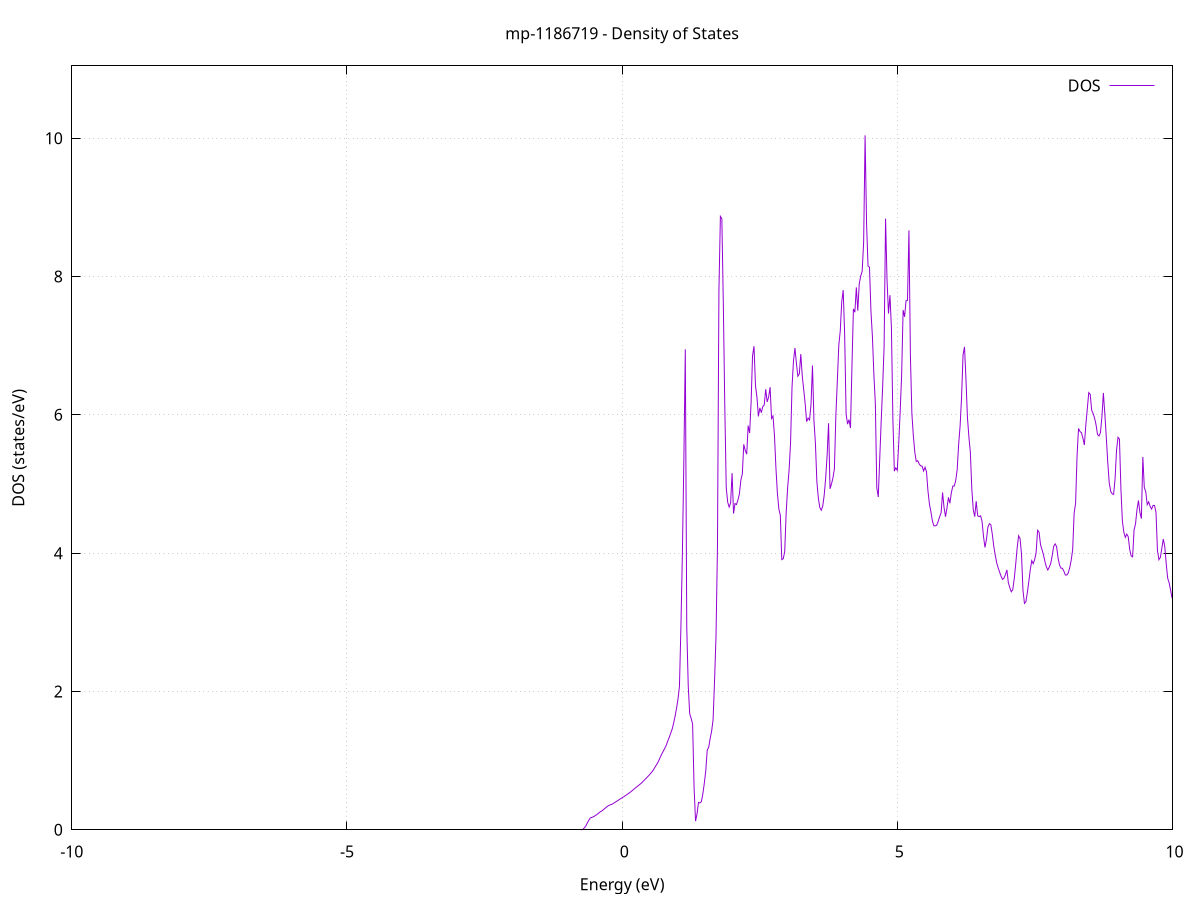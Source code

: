 set title 'mp-1186719 - Density of States'
set xlabel 'Energy (eV)'
set ylabel 'DOS (states/eV)'
set grid
set xrange [-10:10]
set yrange [0:11.045]
set xzeroaxis lt -1
set terminal png size 800,600
set output 'mp-1186719_dos_gnuplot.png'
plot '-' using 1:2 with lines title 'DOS'
-35.160100 0.000000
-35.133500 0.000000
-35.106900 0.000000
-35.080400 0.000000
-35.053800 0.000000
-35.027300 0.000000
-35.000700 0.000000
-34.974100 0.000000
-34.947600 0.000000
-34.921000 0.000000
-34.894500 0.000000
-34.867900 0.000000
-34.841300 0.000000
-34.814800 0.000000
-34.788200 0.000000
-34.761700 0.000000
-34.735100 0.000000
-34.708500 0.000000
-34.682000 0.000000
-34.655400 0.000000
-34.628900 0.000000
-34.602300 0.000000
-34.575700 0.000000
-34.549200 0.000000
-34.522600 0.000000
-34.496100 0.000000
-34.469500 0.000000
-34.442900 0.000000
-34.416400 0.000000
-34.389800 0.000000
-34.363300 0.000000
-34.336700 0.000000
-34.310100 0.000000
-34.283600 0.000000
-34.257000 0.000000
-34.230500 0.000000
-34.203900 0.000000
-34.177300 0.000000
-34.150800 0.000000
-34.124200 0.000000
-34.097600 0.000000
-34.071100 0.000000
-34.044500 0.000000
-34.018000 0.000000
-33.991400 0.000000
-33.964800 0.000000
-33.938300 0.000000
-33.911700 0.000000
-33.885200 0.000000
-33.858600 0.000000
-33.832000 0.000000
-33.805500 0.000000
-33.778900 0.000000
-33.752400 0.000000
-33.725800 0.000000
-33.699200 0.000000
-33.672700 0.000000
-33.646100 0.000000
-33.619600 0.000000
-33.593000 0.000000
-33.566400 0.000000
-33.539900 0.000000
-33.513300 0.000000
-33.486800 0.000000
-33.460200 0.000000
-33.433600 0.000000
-33.407100 0.000000
-33.380500 0.000000
-33.354000 0.000000
-33.327400 0.000000
-33.300800 0.000000
-33.274300 0.000000
-33.247700 0.000000
-33.221200 0.000000
-33.194600 0.000000
-33.168000 0.000000
-33.141500 0.000000
-33.114900 0.000000
-33.088400 0.000000
-33.061800 0.000000
-33.035200 0.000000
-33.008700 0.000000
-32.982100 0.000000
-32.955600 0.000000
-32.929000 0.000000
-32.902400 0.000000
-32.875900 0.000000
-32.849300 0.000000
-32.822800 0.000000
-32.796200 0.000000
-32.769600 0.000000
-32.743100 1.216100
-32.716500 15.025200
-32.690000 36.351700
-32.663400 26.890400
-32.636800 135.281400
-32.610300 103.864900
-32.583700 0.000000
-32.557200 0.000000
-32.530600 0.000000
-32.504000 0.000000
-32.477500 0.000000
-32.450900 0.000000
-32.424400 0.000000
-32.397800 0.000000
-32.371200 0.000000
-32.344700 0.000000
-32.318100 0.000000
-32.291600 0.000000
-32.265000 0.000000
-32.238400 0.000000
-32.211900 0.000000
-32.185300 0.000000
-32.158800 0.000000
-32.132200 0.000000
-32.105600 0.000000
-32.079100 0.000000
-32.052500 0.000000
-32.026000 0.000000
-31.999400 0.000000
-31.972800 0.000000
-31.946300 0.000000
-31.919700 0.000000
-31.893200 0.000000
-31.866600 0.000000
-31.840000 0.000000
-31.813500 0.000000
-31.786900 0.000000
-31.760400 0.000000
-31.733800 0.000000
-31.707200 0.000000
-31.680700 0.000000
-31.654100 0.000000
-31.627600 0.000000
-31.601000 0.000000
-31.574400 0.000000
-31.547900 0.000000
-31.521300 0.000000
-31.494800 0.000000
-31.468200 0.000000
-31.441600 0.000000
-31.415100 0.000000
-31.388500 0.000000
-31.361900 0.000000
-31.335400 0.000000
-31.308800 0.000000
-31.282300 0.000000
-31.255700 0.000000
-31.229100 0.000000
-31.202600 0.000000
-31.176000 0.000000
-31.149500 0.000000
-31.122900 0.000000
-31.096300 0.000000
-31.069800 0.000000
-31.043200 0.000000
-31.016700 0.000000
-30.990100 0.000000
-30.963500 0.000000
-30.937000 0.000000
-30.910400 0.000000
-30.883900 0.000000
-30.857300 0.000000
-30.830700 0.000000
-30.804200 0.000000
-30.777600 0.000000
-30.751100 0.000000
-30.724500 0.000000
-30.697900 0.000000
-30.671400 0.000000
-30.644800 0.000000
-30.618300 0.000000
-30.591700 0.000000
-30.565100 0.000000
-30.538600 0.000000
-30.512000 0.000000
-30.485500 0.000000
-30.458900 0.000000
-30.432300 0.000000
-30.405800 0.000000
-30.379200 0.000000
-30.352700 0.000000
-30.326100 0.000000
-30.299500 0.000000
-30.273000 0.000000
-30.246400 0.000000
-30.219900 0.000000
-30.193300 0.000000
-30.166700 0.000000
-30.140200 0.000000
-30.113600 0.000000
-30.087100 0.000000
-30.060500 0.000000
-30.033900 0.000000
-30.007400 0.000000
-29.980800 0.000000
-29.954300 0.000000
-29.927700 0.000000
-29.901100 0.000000
-29.874600 0.000000
-29.848000 0.000000
-29.821500 0.000000
-29.794900 0.000000
-29.768300 0.000000
-29.741800 0.000000
-29.715200 0.000000
-29.688700 0.000000
-29.662100 0.000000
-29.635500 0.000000
-29.609000 0.000000
-29.582400 0.000000
-29.555900 0.000000
-29.529300 0.000000
-29.502700 0.000000
-29.476200 0.000000
-29.449600 0.000000
-29.423100 0.000000
-29.396500 0.000000
-29.369900 0.000000
-29.343400 0.000000
-29.316800 0.000000
-29.290300 0.000000
-29.263700 0.000000
-29.237100 0.000000
-29.210600 0.000000
-29.184000 0.000000
-29.157500 0.000000
-29.130900 0.000000
-29.104300 0.000000
-29.077800 0.000000
-29.051200 0.000000
-29.024700 0.000000
-28.998100 0.000000
-28.971500 0.000000
-28.945000 0.000000
-28.918400 0.000000
-28.891900 0.000000
-28.865300 0.000000
-28.838700 0.000000
-28.812200 0.000000
-28.785600 0.000000
-28.759000 0.000000
-28.732500 0.000000
-28.705900 0.000000
-28.679400 0.000000
-28.652800 0.000000
-28.626200 0.000000
-28.599700 0.000000
-28.573100 0.000000
-28.546600 0.000000
-28.520000 0.000000
-28.493400 0.000000
-28.466900 0.000000
-28.440300 0.000000
-28.413800 0.000000
-28.387200 0.000000
-28.360600 0.000000
-28.334100 0.000000
-28.307500 0.000000
-28.281000 0.000000
-28.254400 0.000000
-28.227800 0.000000
-28.201300 0.000000
-28.174700 0.000000
-28.148200 0.000000
-28.121600 0.000000
-28.095000 0.000000
-28.068500 0.000000
-28.041900 0.000000
-28.015400 0.000000
-27.988800 0.000000
-27.962200 0.000000
-27.935700 0.000000
-27.909100 0.000000
-27.882600 0.000000
-27.856000 0.000000
-27.829400 0.000000
-27.802900 0.000000
-27.776300 0.000000
-27.749800 0.000000
-27.723200 0.000000
-27.696600 0.000000
-27.670100 0.000000
-27.643500 0.000000
-27.617000 0.000000
-27.590400 0.000000
-27.563800 0.000000
-27.537300 0.000000
-27.510700 0.000000
-27.484200 0.000000
-27.457600 0.000000
-27.431000 0.000000
-27.404500 0.000000
-27.377900 0.000000
-27.351400 0.000000
-27.324800 0.000000
-27.298200 0.000000
-27.271700 0.000000
-27.245100 0.000000
-27.218600 0.000000
-27.192000 0.000000
-27.165400 0.000000
-27.138900 0.000000
-27.112300 0.000000
-27.085800 0.000000
-27.059200 0.000000
-27.032600 0.000000
-27.006100 0.000000
-26.979500 0.000000
-26.953000 0.000000
-26.926400 0.000000
-26.899800 0.000000
-26.873300 0.000000
-26.846700 0.000000
-26.820200 0.000000
-26.793600 0.000000
-26.767000 0.000000
-26.740500 0.000000
-26.713900 0.000000
-26.687400 0.000000
-26.660800 0.000000
-26.634200 0.000000
-26.607700 0.000000
-26.581100 0.000000
-26.554600 0.000000
-26.528000 0.000000
-26.501400 0.000000
-26.474900 0.000000
-26.448300 0.000000
-26.421800 0.000000
-26.395200 0.000000
-26.368600 0.000000
-26.342100 0.000000
-26.315500 0.000000
-26.289000 0.000000
-26.262400 0.000000
-26.235800 0.000000
-26.209300 0.000000
-26.182700 0.000000
-26.156100 0.000000
-26.129600 0.000000
-26.103000 0.000000
-26.076500 0.000000
-26.049900 0.000000
-26.023300 0.000000
-25.996800 0.000000
-25.970200 0.000000
-25.943700 0.000000
-25.917100 0.000000
-25.890500 0.000000
-25.864000 0.000000
-25.837400 0.000000
-25.810900 0.000000
-25.784300 0.000000
-25.757700 0.000000
-25.731200 0.000000
-25.704600 0.000000
-25.678100 0.000000
-25.651500 0.000000
-25.624900 0.000000
-25.598400 0.000000
-25.571800 0.000000
-25.545300 0.000000
-25.518700 0.000000
-25.492100 0.000000
-25.465600 0.000000
-25.439000 0.000000
-25.412500 0.000000
-25.385900 0.000000
-25.359300 0.000000
-25.332800 0.000000
-25.306200 0.000000
-25.279700 0.000000
-25.253100 0.000000
-25.226500 0.000000
-25.200000 0.000000
-25.173400 0.000000
-25.146900 0.000000
-25.120300 0.000000
-25.093700 0.000000
-25.067200 0.000000
-25.040600 0.000000
-25.014100 0.000000
-24.987500 0.000000
-24.960900 0.000000
-24.934400 0.000000
-24.907800 0.000000
-24.881300 0.000000
-24.854700 0.000000
-24.828100 0.000000
-24.801600 0.000000
-24.775000 0.000000
-24.748500 0.000000
-24.721900 0.000000
-24.695300 0.000000
-24.668800 0.000000
-24.642200 0.000000
-24.615700 0.000000
-24.589100 0.000000
-24.562500 0.000000
-24.536000 0.000000
-24.509400 0.000000
-24.482900 0.000000
-24.456300 0.000000
-24.429700 0.000000
-24.403200 0.000000
-24.376600 0.000000
-24.350100 0.000000
-24.323500 0.000000
-24.296900 0.000000
-24.270400 0.000000
-24.243800 0.000000
-24.217300 0.000000
-24.190700 0.000000
-24.164100 0.000000
-24.137600 0.000000
-24.111000 0.000000
-24.084500 0.000000
-24.057900 0.000000
-24.031300 0.000000
-24.004800 0.000000
-23.978200 0.000000
-23.951700 0.000000
-23.925100 0.000000
-23.898500 0.000000
-23.872000 0.000000
-23.845400 0.000000
-23.818900 0.000000
-23.792300 0.000000
-23.765700 0.000000
-23.739200 0.000000
-23.712600 0.000000
-23.686100 0.000000
-23.659500 0.000000
-23.632900 0.000000
-23.606400 0.000000
-23.579800 0.000000
-23.553300 0.000000
-23.526700 0.000000
-23.500100 0.000000
-23.473600 0.000000
-23.447000 0.000000
-23.420400 0.000000
-23.393900 0.000000
-23.367300 0.000000
-23.340800 0.000000
-23.314200 0.000000
-23.287600 0.000000
-23.261100 0.000000
-23.234500 0.000000
-23.208000 0.000000
-23.181400 0.000000
-23.154800 0.000000
-23.128300 0.000000
-23.101700 0.000000
-23.075200 0.000000
-23.048600 0.000000
-23.022000 0.000000
-22.995500 0.000000
-22.968900 0.000000
-22.942400 0.000000
-22.915800 0.000000
-22.889200 0.000000
-22.862700 0.000000
-22.836100 0.000000
-22.809600 0.000000
-22.783000 0.000000
-22.756400 0.000000
-22.729900 0.000000
-22.703300 0.000000
-22.676800 0.000000
-22.650200 0.000000
-22.623600 0.000000
-22.597100 0.000000
-22.570500 0.000000
-22.544000 0.000000
-22.517400 0.000000
-22.490800 0.000000
-22.464300 0.000000
-22.437700 0.000000
-22.411200 0.000000
-22.384600 0.000000
-22.358000 0.000000
-22.331500 0.000000
-22.304900 0.000000
-22.278400 0.000000
-22.251800 0.000000
-22.225200 0.000000
-22.198700 0.000000
-22.172100 0.000000
-22.145600 0.000000
-22.119000 0.000000
-22.092400 0.000000
-22.065900 0.000000
-22.039300 0.000000
-22.012800 0.000000
-21.986200 0.000000
-21.959600 0.000000
-21.933100 0.000000
-21.906500 0.000000
-21.880000 0.000000
-21.853400 0.000000
-21.826800 0.000000
-21.800300 0.000000
-21.773700 0.000000
-21.747200 0.000000
-21.720600 0.000000
-21.694000 0.000000
-21.667500 0.000000
-21.640900 0.000000
-21.614400 0.000000
-21.587800 0.000000
-21.561200 0.000000
-21.534700 0.000000
-21.508100 0.000000
-21.481600 0.000000
-21.455000 0.000000
-21.428400 0.000000
-21.401900 0.000000
-21.375300 0.000000
-21.348800 0.000000
-21.322200 0.000000
-21.295600 0.000000
-21.269100 0.000000
-21.242500 0.000000
-21.216000 0.000000
-21.189400 0.000000
-21.162800 0.000000
-21.136300 0.000000
-21.109700 0.000000
-21.083200 0.000000
-21.056600 0.000000
-21.030000 0.000000
-21.003500 0.000000
-20.976900 0.000000
-20.950400 0.000000
-20.923800 0.000000
-20.897200 0.000000
-20.870700 0.000000
-20.844100 0.000000
-20.817500 0.000000
-20.791000 0.000000
-20.764400 0.000000
-20.737900 0.000000
-20.711300 0.000000
-20.684700 0.000000
-20.658200 0.000000
-20.631600 0.000000
-20.605100 0.000000
-20.578500 0.000000
-20.551900 0.000000
-20.525400 0.000000
-20.498800 0.000000
-20.472300 0.000000
-20.445700 0.000000
-20.419100 0.000000
-20.392600 0.000000
-20.366000 0.000000
-20.339500 0.000000
-20.312900 0.000000
-20.286300 0.000000
-20.259800 0.000000
-20.233200 0.000000
-20.206700 0.000000
-20.180100 0.000000
-20.153500 0.000000
-20.127000 0.000000
-20.100400 0.000000
-20.073900 0.000000
-20.047300 0.000000
-20.020700 0.000000
-19.994200 0.000000
-19.967600 0.000000
-19.941100 0.000000
-19.914500 0.000000
-19.887900 0.000000
-19.861400 0.000000
-19.834800 0.000000
-19.808300 0.000000
-19.781700 0.000000
-19.755100 0.000000
-19.728600 0.000000
-19.702000 0.000000
-19.675500 0.000000
-19.648900 0.000000
-19.622300 0.000000
-19.595800 0.000000
-19.569200 0.000000
-19.542700 0.000000
-19.516100 0.000000
-19.489500 0.000000
-19.463000 0.000000
-19.436400 0.000000
-19.409900 0.000000
-19.383300 0.000000
-19.356700 0.000000
-19.330200 0.000000
-19.303600 0.000000
-19.277100 0.000000
-19.250500 0.000000
-19.223900 0.000000
-19.197400 0.000000
-19.170800 0.000000
-19.144300 0.000000
-19.117700 0.000000
-19.091100 0.000000
-19.064600 0.000000
-19.038000 0.000000
-19.011500 0.000000
-18.984900 0.000000
-18.958300 0.000000
-18.931800 0.000000
-18.905200 0.000000
-18.878700 0.000000
-18.852100 0.000000
-18.825500 0.000000
-18.799000 0.000000
-18.772400 0.000000
-18.745900 0.000000
-18.719300 0.000000
-18.692700 0.000000
-18.666200 0.000000
-18.639600 0.000000
-18.613100 0.000000
-18.586500 0.000000
-18.559900 0.000000
-18.533400 0.000000
-18.506800 0.000000
-18.480300 0.000000
-18.453700 0.000000
-18.427100 0.000000
-18.400600 0.000000
-18.374000 0.000000
-18.347500 0.000000
-18.320900 0.000000
-18.294300 0.000000
-18.267800 0.000000
-18.241200 0.000000
-18.214600 0.000000
-18.188100 0.000000
-18.161500 0.000000
-18.135000 0.000000
-18.108400 0.000000
-18.081800 0.000000
-18.055300 0.000000
-18.028700 0.000000
-18.002200 0.000000
-17.975600 0.000000
-17.949000 0.000000
-17.922500 0.000000
-17.895900 0.000000
-17.869400 0.000000
-17.842800 0.000000
-17.816200 0.000000
-17.789700 0.000000
-17.763100 0.000000
-17.736600 0.000000
-17.710000 0.000000
-17.683400 0.000000
-17.656900 0.000000
-17.630300 0.000000
-17.603800 0.000000
-17.577200 0.000000
-17.550600 0.000000
-17.524100 0.000000
-17.497500 0.000000
-17.471000 0.000000
-17.444400 0.000000
-17.417800 0.000000
-17.391300 0.000000
-17.364700 0.000000
-17.338200 0.000000
-17.311600 0.000000
-17.285000 0.000000
-17.258500 0.000000
-17.231900 0.000000
-17.205400 0.000000
-17.178800 0.000000
-17.152200 0.000000
-17.125700 0.000000
-17.099100 0.000000
-17.072600 0.000000
-17.046000 0.000000
-17.019400 0.000000
-16.992900 0.000000
-16.966300 0.000000
-16.939800 0.000000
-16.913200 0.000000
-16.886600 0.000000
-16.860100 0.000000
-16.833500 0.000000
-16.807000 0.000000
-16.780400 0.000000
-16.753800 0.000000
-16.727300 0.000000
-16.700700 0.000000
-16.674200 0.000000
-16.647600 0.000000
-16.621000 0.000000
-16.594500 0.000000
-16.567900 0.000000
-16.541400 0.000000
-16.514800 0.000000
-16.488200 0.000000
-16.461700 0.000000
-16.435100 0.000000
-16.408600 0.000000
-16.382000 0.000000
-16.355400 0.000000
-16.328900 0.000000
-16.302300 0.000000
-16.275800 0.000000
-16.249200 0.000000
-16.222600 0.000000
-16.196100 0.000000
-16.169500 0.000000
-16.143000 0.000000
-16.116400 0.000000
-16.089800 0.000000
-16.063300 0.000000
-16.036700 0.000000
-16.010200 0.000000
-15.983600 0.000000
-15.957000 0.000000
-15.930500 0.000000
-15.903900 0.000000
-15.877400 0.000000
-15.850800 0.000000
-15.824200 0.000000
-15.797700 0.000000
-15.771100 0.000000
-15.744600 0.000000
-15.718000 0.000000
-15.691400 0.000000
-15.664900 0.000000
-15.638300 0.000000
-15.611800 0.000000
-15.585200 0.000000
-15.558600 0.000000
-15.532100 0.000000
-15.505500 0.000000
-15.478900 0.000000
-15.452400 0.000000
-15.425800 0.000000
-15.399300 0.000000
-15.372700 0.000000
-15.346100 0.000000
-15.319600 0.000000
-15.293000 3.876600
-15.266500 5.067600
-15.239900 6.071500
-15.213300 7.143200
-15.186800 10.991500
-15.160200 14.388100
-15.133700 19.138900
-15.107100 19.344400
-15.080500 16.745800
-15.054000 20.960100
-15.027400 24.210500
-15.000900 24.396500
-14.974300 30.094100
-14.947700 15.542400
-14.921200 6.990700
-14.894600 6.147100
-14.868100 15.954500
-14.841500 18.070700
-14.814900 18.396100
-14.788400 14.199600
-14.761800 15.511000
-14.735300 23.762000
-14.708700 23.340700
-14.682100 22.168400
-14.655600 18.394900
-14.629000 18.354300
-14.602500 14.699300
-14.575900 25.172800
-14.549300 31.191500
-14.522800 22.415900
-14.496200 24.565000
-14.469700 38.951300
-14.443100 43.158500
-14.416500 45.804100
-14.390000 5.985200
-14.363400 0.000000
-14.336900 0.000000
-14.310300 0.000000
-14.283700 0.000000
-14.257200 0.000000
-14.230600 0.000000
-14.204100 0.000000
-14.177500 0.000000
-14.150900 0.000000
-14.124400 0.000000
-14.097800 0.000000
-14.071300 0.000000
-14.044700 0.000000
-14.018100 0.000000
-13.991600 0.000000
-13.965000 0.000000
-13.938500 0.000000
-13.911900 0.000000
-13.885300 0.000000
-13.858800 0.000000
-13.832200 0.000000
-13.805700 0.000000
-13.779100 0.000000
-13.752500 0.000000
-13.726000 0.000000
-13.699400 0.000000
-13.672900 0.000000
-13.646300 0.000000
-13.619700 0.000000
-13.593200 0.000000
-13.566600 0.000000
-13.540100 0.000000
-13.513500 0.000000
-13.486900 0.000000
-13.460400 0.000000
-13.433800 0.000000
-13.407300 0.000000
-13.380700 0.000000
-13.354100 0.000000
-13.327600 0.000000
-13.301000 0.000000
-13.274500 0.000000
-13.247900 0.000000
-13.221300 0.000000
-13.194800 0.000000
-13.168200 0.000000
-13.141700 0.000000
-13.115100 0.000000
-13.088500 0.000000
-13.062000 0.000000
-13.035400 0.000000
-13.008900 0.000000
-12.982300 0.000000
-12.955700 0.000000
-12.929200 0.000000
-12.902600 0.000000
-12.876000 0.000000
-12.849500 0.000000
-12.822900 0.000000
-12.796400 0.000000
-12.769800 0.000000
-12.743200 0.000000
-12.716700 0.000000
-12.690100 0.000000
-12.663600 0.000000
-12.637000 0.000000
-12.610400 0.000000
-12.583900 0.000000
-12.557300 0.000000
-12.530800 0.000000
-12.504200 0.000000
-12.477600 0.000000
-12.451100 0.000000
-12.424500 0.000000
-12.398000 0.000000
-12.371400 0.000000
-12.344800 0.000000
-12.318300 0.000000
-12.291700 0.000000
-12.265200 0.000000
-12.238600 0.000000
-12.212000 0.000000
-12.185500 0.000000
-12.158900 0.000000
-12.132400 0.000000
-12.105800 0.000000
-12.079200 0.000000
-12.052700 0.000000
-12.026100 0.000000
-11.999600 0.000000
-11.973000 0.000000
-11.946400 0.000000
-11.919900 0.000000
-11.893300 0.000000
-11.866800 0.000000
-11.840200 0.000000
-11.813600 0.000000
-11.787100 0.000000
-11.760500 0.000000
-11.734000 0.000000
-11.707400 0.000000
-11.680800 0.000000
-11.654300 0.000000
-11.627700 0.000000
-11.601200 0.000000
-11.574600 0.000000
-11.548000 0.000000
-11.521500 0.000000
-11.494900 0.000000
-11.468400 0.000000
-11.441800 0.000000
-11.415200 0.000000
-11.388700 0.000000
-11.362100 0.000000
-11.335600 0.000000
-11.309000 0.000000
-11.282400 0.000000
-11.255900 0.000000
-11.229300 0.000000
-11.202800 0.000000
-11.176200 0.000000
-11.149600 0.000000
-11.123100 0.000000
-11.096500 0.000000
-11.070000 0.000000
-11.043400 0.000000
-11.016800 0.000000
-10.990300 0.000000
-10.963700 0.000000
-10.937200 0.000000
-10.910600 0.000000
-10.884000 0.000000
-10.857500 0.000000
-10.830900 0.000000
-10.804400 0.000000
-10.777800 0.000000
-10.751200 0.000000
-10.724700 0.000000
-10.698100 0.000000
-10.671600 0.000000
-10.645000 0.000000
-10.618400 0.000000
-10.591900 0.000000
-10.565300 0.000000
-10.538800 0.000000
-10.512200 0.000000
-10.485600 0.000000
-10.459100 0.000000
-10.432500 0.000000
-10.406000 0.000000
-10.379400 0.000000
-10.352800 0.000000
-10.326300 0.000000
-10.299700 0.000000
-10.273100 0.000000
-10.246600 0.000000
-10.220000 0.000000
-10.193500 0.000000
-10.166900 0.000000
-10.140300 0.000000
-10.113800 0.000000
-10.087200 0.000000
-10.060700 0.000000
-10.034100 0.000000
-10.007500 0.000000
-9.981000 0.000000
-9.954400 0.000000
-9.927900 0.000000
-9.901300 0.000000
-9.874700 0.000000
-9.848200 0.000000
-9.821600 0.000000
-9.795100 0.000000
-9.768500 0.000000
-9.741900 0.000000
-9.715400 0.000000
-9.688800 0.000000
-9.662300 0.000000
-9.635700 0.000000
-9.609100 0.000000
-9.582600 0.000000
-9.556000 0.000000
-9.529500 0.000000
-9.502900 0.000000
-9.476300 0.000000
-9.449800 0.000000
-9.423200 0.000000
-9.396700 0.000000
-9.370100 0.000000
-9.343500 0.000000
-9.317000 0.000000
-9.290400 0.000000
-9.263900 0.000000
-9.237300 0.000000
-9.210700 0.000000
-9.184200 0.000000
-9.157600 0.000000
-9.131100 0.000000
-9.104500 0.000000
-9.077900 0.000000
-9.051400 0.000000
-9.024800 0.000000
-8.998300 0.000000
-8.971700 0.000000
-8.945100 0.000000
-8.918600 0.000000
-8.892000 0.000000
-8.865500 0.000000
-8.838900 0.000000
-8.812300 0.000000
-8.785800 0.000000
-8.759200 0.000000
-8.732700 0.000000
-8.706100 0.000000
-8.679500 0.000000
-8.653000 0.000000
-8.626400 0.000000
-8.599900 0.000000
-8.573300 0.000000
-8.546700 0.000000
-8.520200 0.000000
-8.493600 0.000000
-8.467100 0.000000
-8.440500 0.000000
-8.413900 0.000000
-8.387400 0.000000
-8.360800 0.000000
-8.334300 0.000000
-8.307700 0.000000
-8.281100 0.000000
-8.254600 0.000000
-8.228000 0.000000
-8.201500 0.000000
-8.174900 0.000000
-8.148300 0.000000
-8.121800 0.000000
-8.095200 0.000000
-8.068700 0.000000
-8.042100 0.000000
-8.015500 0.000000
-7.989000 0.000000
-7.962400 0.000000
-7.935900 0.000000
-7.909300 0.000000
-7.882700 0.000000
-7.856200 0.000000
-7.829600 0.000000
-7.803100 0.000000
-7.776500 0.000000
-7.749900 0.000000
-7.723400 0.000000
-7.696800 0.000000
-7.670300 0.000000
-7.643700 0.000000
-7.617100 0.000000
-7.590600 0.000000
-7.564000 0.000000
-7.537400 0.000000
-7.510900 0.000000
-7.484300 0.000000
-7.457800 0.000000
-7.431200 0.000000
-7.404600 0.000000
-7.378100 0.000000
-7.351500 0.000000
-7.325000 0.000000
-7.298400 0.000000
-7.271800 0.000000
-7.245300 0.000000
-7.218700 0.000000
-7.192200 0.000000
-7.165600 0.000000
-7.139000 0.000000
-7.112500 0.000000
-7.085900 0.000000
-7.059400 0.000000
-7.032800 0.000000
-7.006200 0.000000
-6.979700 0.000000
-6.953100 0.000000
-6.926600 0.000000
-6.900000 0.000000
-6.873400 0.000000
-6.846900 0.000000
-6.820300 0.000000
-6.793800 0.000000
-6.767200 0.000000
-6.740600 0.000000
-6.714100 0.000000
-6.687500 0.000000
-6.661000 0.000000
-6.634400 0.000000
-6.607800 0.000000
-6.581300 0.000000
-6.554700 0.000000
-6.528200 0.000000
-6.501600 0.000000
-6.475000 0.000000
-6.448500 0.000000
-6.421900 0.000000
-6.395400 0.000000
-6.368800 0.000000
-6.342200 0.000000
-6.315700 0.000000
-6.289100 0.000000
-6.262600 0.000000
-6.236000 0.000000
-6.209400 0.000000
-6.182900 0.000000
-6.156300 0.000000
-6.129800 0.000000
-6.103200 0.000000
-6.076600 0.000000
-6.050100 0.000000
-6.023500 0.000000
-5.997000 0.000000
-5.970400 0.000000
-5.943800 0.000000
-5.917300 0.000000
-5.890700 0.000000
-5.864200 0.000000
-5.837600 0.000000
-5.811000 0.000000
-5.784500 0.000000
-5.757900 0.000000
-5.731400 0.000000
-5.704800 0.000000
-5.678200 0.000000
-5.651700 0.000000
-5.625100 0.000000
-5.598600 0.000000
-5.572000 0.000000
-5.545400 0.000000
-5.518900 0.000000
-5.492300 0.000000
-5.465800 0.000000
-5.439200 0.000000
-5.412600 0.000000
-5.386100 0.000000
-5.359500 0.000000
-5.333000 0.000000
-5.306400 0.000000
-5.279800 0.000000
-5.253300 0.000000
-5.226700 0.000000
-5.200200 0.000000
-5.173600 0.000000
-5.147000 0.000000
-5.120500 0.000000
-5.093900 0.000000
-5.067400 0.000000
-5.040800 0.000000
-5.014200 0.000000
-4.987700 0.000000
-4.961100 0.000000
-4.934500 0.000000
-4.908000 0.000000
-4.881400 0.000000
-4.854900 0.000000
-4.828300 0.000000
-4.801700 0.000000
-4.775200 0.000000
-4.748600 0.000000
-4.722100 0.000000
-4.695500 0.000000
-4.668900 0.000000
-4.642400 0.000000
-4.615800 0.000000
-4.589300 0.000000
-4.562700 0.000000
-4.536100 0.000000
-4.509600 0.000000
-4.483000 0.000000
-4.456500 0.000000
-4.429900 0.000000
-4.403300 0.000000
-4.376800 0.000000
-4.350200 0.000000
-4.323700 0.000000
-4.297100 0.000000
-4.270500 0.000000
-4.244000 0.000000
-4.217400 0.000000
-4.190900 0.000000
-4.164300 0.000000
-4.137700 0.000000
-4.111200 0.000000
-4.084600 0.000000
-4.058100 0.000000
-4.031500 0.000000
-4.004900 0.000000
-3.978400 0.000000
-3.951800 0.000000
-3.925300 0.000000
-3.898700 0.000000
-3.872100 0.000000
-3.845600 0.000000
-3.819000 0.000000
-3.792500 0.000000
-3.765900 0.000000
-3.739300 0.000000
-3.712800 0.000000
-3.686200 0.000000
-3.659700 0.000000
-3.633100 0.000000
-3.606500 0.000000
-3.580000 0.000000
-3.553400 0.000000
-3.526900 0.000000
-3.500300 0.000000
-3.473700 0.000000
-3.447200 0.000000
-3.420600 0.000000
-3.394100 0.000000
-3.367500 0.000000
-3.340900 0.000000
-3.314400 0.000000
-3.287800 0.000000
-3.261300 0.000000
-3.234700 0.000000
-3.208100 0.000000
-3.181600 0.000000
-3.155000 0.000000
-3.128500 0.000000
-3.101900 0.000000
-3.075300 0.000000
-3.048800 0.000000
-3.022200 0.000000
-2.995700 0.000000
-2.969100 0.000000
-2.942500 0.000000
-2.916000 0.000000
-2.889400 0.000000
-2.862900 0.000000
-2.836300 0.000000
-2.809700 0.000000
-2.783200 0.000000
-2.756600 0.000000
-2.730100 0.000000
-2.703500 0.000000
-2.676900 0.000000
-2.650400 0.000000
-2.623800 0.000000
-2.597300 0.000000
-2.570700 0.000000
-2.544100 0.000000
-2.517600 0.000000
-2.491000 0.000000
-2.464500 0.000000
-2.437900 0.000000
-2.411300 0.000000
-2.384800 0.000000
-2.358200 0.000000
-2.331700 0.000000
-2.305100 0.000000
-2.278500 0.000000
-2.252000 0.000000
-2.225400 0.000000
-2.198800 0.000000
-2.172300 0.000000
-2.145700 0.000000
-2.119200 0.000000
-2.092600 0.000000
-2.066000 0.000000
-2.039500 0.000000
-2.012900 0.000000
-1.986400 0.000000
-1.959800 0.000000
-1.933200 0.000000
-1.906700 0.000000
-1.880100 0.000000
-1.853600 0.000000
-1.827000 0.000000
-1.800400 0.000000
-1.773900 0.000000
-1.747300 0.000000
-1.720800 0.000000
-1.694200 0.000000
-1.667600 0.000000
-1.641100 0.000000
-1.614500 0.000000
-1.588000 0.000000
-1.561400 0.000000
-1.534800 0.000000
-1.508300 0.000000
-1.481700 0.000000
-1.455200 0.000000
-1.428600 0.000000
-1.402000 0.000000
-1.375500 0.000000
-1.348900 0.000000
-1.322400 0.000000
-1.295800 0.000000
-1.269200 0.000000
-1.242700 0.000000
-1.216100 0.000000
-1.189600 0.000000
-1.163000 0.000000
-1.136400 0.000000
-1.109900 0.000000
-1.083300 0.000000
-1.056800 0.000000
-1.030200 0.000000
-1.003600 0.000000
-0.977100 0.000000
-0.950500 0.000000
-0.924000 0.000000
-0.897400 0.000000
-0.870800 0.000000
-0.844300 0.000000
-0.817700 0.000000
-0.791200 0.000000
-0.764600 0.000000
-0.738000 0.000200
-0.711500 0.007900
-0.684900 0.027400
-0.658400 0.058500
-0.631800 0.101300
-0.605200 0.138500
-0.578700 0.171900
-0.552100 0.178100
-0.525600 0.187300
-0.499000 0.199300
-0.472400 0.213100
-0.445900 0.228600
-0.419300 0.245800
-0.392800 0.262000
-0.366200 0.274400
-0.339600 0.291600
-0.313100 0.309200
-0.286500 0.327200
-0.260000 0.342800
-0.233400 0.355000
-0.206800 0.363700
-0.180300 0.369700
-0.153700 0.384400
-0.127200 0.397700
-0.100600 0.411300
-0.074000 0.425000
-0.047500 0.438600
-0.020900 0.452200
0.005600 0.465600
0.032200 0.479300
0.058800 0.493600
0.085300 0.508000
0.111900 0.522600
0.138400 0.537900
0.165000 0.554300
0.191600 0.571700
0.218100 0.589800
0.244700 0.607600
0.271200 0.624200
0.297800 0.641200
0.324400 0.658400
0.350900 0.675800
0.377500 0.697700
0.404100 0.719200
0.430600 0.740200
0.457200 0.762000
0.483700 0.784500
0.510300 0.807700
0.536900 0.832600
0.563400 0.859600
0.590000 0.896000
0.616500 0.930100
0.643100 0.965300
0.669700 1.006600
0.696200 1.056000
0.722800 1.099700
0.749300 1.139400
0.775900 1.179800
0.802500 1.224600
0.829000 1.284400
0.855600 1.336000
0.882100 1.395700
0.908700 1.455700
0.935300 1.539500
0.961800 1.640900
0.988400 1.755800
1.014900 1.891200
1.041500 2.075100
1.068100 2.938400
1.094600 3.996400
1.121200 5.336500
1.147700 6.947000
1.174300 2.917400
1.200900 2.079900
1.227400 1.678800
1.254000 1.610800
1.280500 1.527500
1.307100 0.609900
1.333700 0.125400
1.360200 0.225000
1.386800 0.395400
1.413300 0.388500
1.439900 0.407300
1.466500 0.520100
1.493000 0.673200
1.519600 0.854200
1.546100 1.153200
1.572700 1.193300
1.599300 1.320900
1.625800 1.425400
1.652400 1.590700
1.678900 2.151700
1.705500 2.794200
1.732100 4.092000
1.758600 7.797500
1.785200 8.869000
1.811700 8.835300
1.838300 7.613000
1.864900 6.128800
1.891400 4.944300
1.918000 4.735500
1.944500 4.665900
1.971100 4.727100
1.997700 5.156700
2.024200 4.572400
2.050800 4.716500
2.077300 4.702500
2.103900 4.768100
2.130500 4.855900
2.157000 5.055500
2.183600 5.143500
2.210100 5.572800
2.236700 5.482100
2.263300 5.431200
2.289800 5.842600
2.316400 5.736600
2.342900 6.174600
2.369500 6.855900
2.396100 6.991900
2.422600 6.421900
2.449200 6.257400
2.475700 5.977100
2.502300 6.101200
2.528900 6.030900
2.555400 6.118900
2.582000 6.143300
2.608500 6.369700
2.635100 6.186400
2.661700 6.257000
2.688200 6.399500
2.714800 5.946600
2.741300 5.983200
2.767900 5.696600
2.794500 5.228200
2.821000 4.866200
2.847600 4.637800
2.874100 4.549300
2.900700 3.905800
2.927300 3.919500
2.953800 4.020300
2.980400 4.585200
3.007000 4.946300
3.033500 5.199600
3.060100 5.593800
3.086600 6.399300
3.113200 6.779900
3.139800 6.965200
3.166300 6.746800
3.192900 6.558000
3.219400 6.591900
3.246000 6.877500
3.272600 6.562600
3.299100 6.362500
3.325700 6.161900
3.352200 5.900300
3.378800 5.952400
3.405400 5.925400
3.431900 6.152500
3.458500 6.713200
3.485000 5.917400
3.511600 5.590300
3.538200 5.032600
3.564700 4.797300
3.591300 4.659100
3.617800 4.620300
3.644400 4.677800
3.671000 4.836600
3.697500 5.079000
3.724100 5.407200
3.750600 5.877800
3.777200 4.929700
3.803800 5.000000
3.830300 5.086700
3.856900 5.221200
3.883400 5.994000
3.910000 6.489400
3.936600 7.006800
3.963100 7.211900
3.989700 7.631100
4.016200 7.802800
4.042800 7.171400
4.069400 6.010100
4.095900 5.865000
4.122500 5.930800
4.149000 5.808500
4.175600 6.695700
4.202200 7.531000
4.228700 7.482800
4.255300 7.842600
4.281800 7.505300
4.308400 7.895300
4.335000 8.005500
4.361500 8.075900
4.388100 8.497200
4.414600 10.040700
4.441200 8.762400
4.467800 8.152100
4.494300 8.134400
4.520900 7.496700
4.547400 7.132300
4.574000 6.583000
4.600600 6.163600
4.627100 4.944900
4.653700 4.811100
4.680200 5.358600
4.706800 5.906700
4.733400 6.405900
4.759900 6.986300
4.786500 8.836900
4.813000 7.951500
4.839600 7.465100
4.866200 7.729300
4.892700 7.260500
4.919300 5.941700
4.945800 5.185200
4.972400 5.233400
4.999000 5.196200
5.025500 5.583300
5.052100 6.051500
5.078600 6.576100
5.105200 7.515400
5.131800 7.416500
5.158300 7.648700
5.184900 7.655000
5.211400 8.667300
5.238000 6.847000
5.264600 6.017500
5.291100 5.695800
5.317700 5.458500
5.344200 5.324900
5.370800 5.336200
5.397400 5.289700
5.423900 5.261200
5.450500 5.257700
5.477000 5.186600
5.503600 5.242500
5.530200 5.175400
5.556700 4.900000
5.583300 4.710000
5.609800 4.599600
5.636400 4.468600
5.663000 4.396000
5.689500 4.393400
5.716100 4.403800
5.742700 4.458800
5.769200 4.527200
5.795800 4.584200
5.822300 4.876900
5.848900 4.661000
5.875500 4.526700
5.902000 4.653200
5.928600 4.806200
5.955100 4.720700
5.981700 4.872100
6.008300 4.969700
6.034800 4.969800
6.061400 5.051500
6.087900 5.208700
6.114500 5.576200
6.141100 5.842300
6.167600 6.259200
6.194200 6.867000
6.220700 6.981700
6.247300 6.513700
6.273900 5.962900
6.300400 5.682000
6.327000 5.457400
6.353500 4.925700
6.380100 4.627200
6.406700 4.527300
6.433200 4.750600
6.459800 4.540600
6.486300 4.528400
6.512900 4.539500
6.539500 4.459200
6.566000 4.240500
6.592600 4.082000
6.619100 4.195500
6.645700 4.375100
6.672300 4.425900
6.698800 4.411300
6.725400 4.276400
6.751900 4.100400
6.778500 3.973500
6.805100 3.861600
6.831600 3.788600
6.858200 3.726400
6.884700 3.667200
6.911300 3.619800
6.937900 3.638100
6.964400 3.689700
6.991000 3.758400
7.017500 3.571400
7.044100 3.500200
7.070700 3.440900
7.097200 3.470900
7.123800 3.625600
7.150300 3.833100
7.176900 4.070200
7.203500 4.251000
7.230000 4.211600
7.256600 3.982700
7.283100 3.462800
7.309700 3.273600
7.336300 3.297100
7.362800 3.430400
7.389400 3.589600
7.415900 3.759600
7.442500 3.891500
7.469100 3.847000
7.495600 3.906500
7.522200 4.007600
7.548700 4.329600
7.575300 4.303400
7.601900 4.123600
7.628400 4.051700
7.655000 3.977600
7.681500 3.879200
7.708100 3.801900
7.734700 3.756300
7.761200 3.797200
7.787800 3.851400
7.814300 3.965600
7.840900 4.096400
7.867500 4.133700
7.894000 4.094500
7.920600 3.930200
7.947100 3.828800
7.973700 3.782900
8.000300 3.780600
8.026800 3.738000
8.053400 3.682900
8.079900 3.683100
8.106500 3.713700
8.133100 3.790700
8.159600 3.899000
8.186200 4.050700
8.212700 4.574700
8.239300 4.720500
8.265900 5.408100
8.292400 5.802600
8.319000 5.758900
8.345600 5.740300
8.372100 5.663400
8.398700 5.562800
8.425200 5.854900
8.451800 6.083800
8.478400 6.320800
8.504900 6.296000
8.531500 6.065900
8.558000 6.016600
8.584600 5.950400
8.611200 5.854500
8.637700 5.714300
8.664300 5.694400
8.690800 5.742000
8.717400 5.969000
8.744000 6.315600
8.770500 6.012300
8.797100 5.674600
8.823600 5.312300
8.850200 5.018000
8.876800 4.894500
8.903300 4.857800
8.929900 4.848700
8.956400 5.069300
8.983000 5.485300
9.009600 5.675100
9.036100 5.649600
9.062700 4.930700
9.089200 4.464300
9.115800 4.303600
9.142400 4.227400
9.168900 4.275500
9.195500 4.237700
9.222000 4.056700
9.248600 3.959800
9.275200 3.945500
9.301700 4.334500
9.328300 4.424400
9.354800 4.628300
9.381400 4.761100
9.408000 4.589800
9.434500 4.499100
9.461100 5.391000
9.487600 4.950100
9.514200 4.885900
9.540800 4.699700
9.567300 4.741800
9.593900 4.676000
9.620400 4.637400
9.647000 4.689700
9.673600 4.688300
9.700100 4.590700
9.726700 4.038500
9.753200 3.904600
9.779800 3.938300
9.806400 4.069900
9.832900 4.203800
9.859500 4.096400
9.886000 3.846300
9.912600 3.637000
9.939200 3.570700
9.965700 3.463600
9.992300 3.348300
10.018800 3.518200
10.045400 3.419000
10.072000 3.262100
10.098500 3.164400
10.125100 3.075500
10.151600 3.071700
10.178200 3.012300
10.204800 2.904200
10.231300 2.730900
10.257900 2.623500
10.284400 2.669900
10.311000 2.532900
10.337600 2.246400
10.364100 2.197100
10.390700 2.120500
10.417200 1.863100
10.443800 1.723900
10.470400 1.635200
10.496900 1.610300
10.523500 1.588500
10.550000 1.565800
10.576600 1.543900
10.603200 1.503900
10.629700 1.405800
10.656300 1.385900
10.682800 1.393800
10.709400 1.567700
10.736000 1.814600
10.762500 1.936100
10.789100 2.034200
10.815600 2.264600
10.842200 2.477500
10.868800 2.492400
10.895300 2.591300
10.921900 2.667500
10.948500 2.702900
10.975000 2.619800
11.001600 2.480200
11.028100 2.439500
11.054700 2.349600
11.081300 2.388800
11.107800 2.476500
11.134400 2.543000
11.160900 2.563500
11.187500 2.491700
11.214100 2.571100
11.240600 2.551800
11.267200 2.530800
11.293700 2.485500
11.320300 2.110200
11.346900 1.922500
11.373400 1.825000
11.400000 1.721200
11.426500 1.711900
11.453100 1.717400
11.479700 1.755200
11.506200 2.055700
11.532800 2.477600
11.559300 3.312900
11.585900 3.729000
11.612500 3.857600
11.639000 4.000200
11.665600 4.003100
11.692100 3.875400
11.718700 3.877800
11.745300 3.914300
11.771800 4.114900
11.798400 4.054800
11.824900 4.166800
11.851500 4.229400
11.878100 4.344900
11.904600 5.142600
11.931200 4.163300
11.957700 4.088900
11.984300 4.074000
12.010900 4.087100
12.037400 4.252600
12.064000 4.427800
12.090500 4.507400
12.117100 4.458000
12.143700 4.203300
12.170200 4.192000
12.196800 4.268900
12.223300 4.311800
12.249900 4.367600
12.276500 4.436900
12.303000 3.889800
12.329600 3.848600
12.356100 3.859300
12.382700 3.695100
12.409300 3.625000
12.435800 3.610000
12.462400 3.655200
12.488900 3.672900
12.515500 3.630700
12.542100 3.576300
12.568600 3.559500
12.595200 3.561700
12.621700 3.523300
12.648300 3.548300
12.674900 3.589200
12.701400 3.656200
12.728000 3.760500
12.754500 3.948300
12.781100 4.209900
12.807700 4.057200
12.834200 4.063100
12.860800 4.060400
12.887300 4.073800
12.913900 4.121000
12.940500 4.162000
12.967000 4.192900
12.993600 4.250000
13.020100 4.359300
13.046700 4.511200
13.073300 4.638500
13.099800 4.702900
13.126400 4.227900
13.152900 3.924700
13.179500 3.780400
13.206100 3.615900
13.232600 3.574800
13.259200 3.672100
13.285700 3.506500
13.312300 3.507200
13.338900 3.603700
13.365400 3.729300
13.392000 3.779200
13.418500 3.778100
13.445100 3.650500
13.471700 3.503300
13.498200 3.370200
13.524800 3.152200
13.551300 3.028100
13.577900 3.071900
13.604500 3.092700
13.631000 3.122400
13.657600 3.251700
13.684200 3.492600
13.710700 3.771900
13.737300 3.932200
13.763800 4.190300
13.790400 4.410000
13.817000 4.659900
13.843500 4.810900
13.870100 4.951800
13.896600 5.151900
13.923200 5.225900
13.949800 5.339700
13.976300 5.294700
14.002900 5.121100
14.029400 5.078300
14.056000 5.812100
14.082600 5.225500
14.109100 5.136000
14.135700 5.170000
14.162200 5.122800
14.188800 5.064300
14.215400 5.009400
14.241900 5.075000
14.268500 5.275600
14.295000 5.146100
14.321600 5.015200
14.348200 4.817800
14.374700 4.910300
14.401300 5.077800
14.427800 5.337500
14.454400 5.327000
14.481000 4.989400
14.507500 4.729700
14.534100 4.824300
14.560600 4.907900
14.587200 3.951100
14.613800 3.873900
14.640300 4.045800
14.666900 4.049700
14.693400 3.929100
14.720000 4.195900
14.746600 4.616100
14.773100 4.995900
14.799700 5.139800
14.826200 5.329100
14.852800 5.444200
14.879400 5.783100
14.905900 6.188300
14.932500 6.660200
14.959000 7.095200
14.985600 6.056400
15.012200 5.239200
15.038700 4.798100
15.065300 4.559700
15.091800 4.550300
15.118400 4.809200
15.145000 4.537100
15.171500 3.836100
15.198100 3.263700
15.224600 2.628700
15.251200 2.358800
15.277800 2.068200
15.304300 1.799100
15.330900 1.552800
15.357400 1.323100
15.384000 1.098600
15.410600 0.864500
15.437100 0.754800
15.463700 0.312200
15.490200 0.199700
15.516800 0.098600
15.543400 0.000800
15.569900 0.000000
15.596500 0.000000
15.623000 0.000000
15.649600 0.000000
15.676200 0.000000
15.702700 0.000000
15.729300 0.000000
15.755800 0.000000
15.782400 0.000000
15.809000 0.000000
15.835500 0.000000
15.862100 0.000000
15.888600 0.000000
15.915200 0.000000
15.941800 0.000000
15.968300 0.000000
15.994900 0.000000
16.021400 0.000000
16.048000 0.000000
16.074600 0.000000
16.101100 0.000000
16.127700 0.000000
16.154200 0.000000
16.180800 0.000000
16.207400 0.000000
16.233900 0.000000
16.260500 0.000000
16.287100 0.000000
16.313600 0.000000
16.340200 0.000000
16.366700 0.000000
16.393300 0.000000
16.419900 0.000000
16.446400 0.000000
16.473000 0.000000
16.499500 0.000000
16.526100 0.000000
16.552700 0.000000
16.579200 0.000000
16.605800 0.000000
16.632300 0.000000
16.658900 0.000000
16.685500 0.000000
16.712000 0.000000
16.738600 0.000000
16.765100 0.000000
16.791700 0.000000
16.818300 0.000000
16.844800 0.000000
16.871400 0.000000
16.897900 0.000000
16.924500 0.000000
16.951100 0.000000
16.977600 0.000000
17.004200 0.000000
17.030700 0.000000
17.057300 0.000000
17.083900 0.000000
17.110400 0.000000
17.137000 0.000000
17.163500 0.000000
17.190100 0.000000
17.216700 0.000000
17.243200 0.000000
17.269800 0.000000
17.296300 0.000000
17.322900 0.000000
17.349500 0.000000
17.376000 0.000000
17.402600 0.000000
17.429100 0.000000
17.455700 0.000000
17.482300 0.000000
17.508800 0.000000
17.535400 0.000000
17.561900 0.000000
17.588500 0.000000
17.615100 0.000000
17.641600 0.000000
17.668200 0.000000
17.694700 0.000000
17.721300 0.000000
17.747900 0.000000
17.774400 0.000000
17.801000 0.000000
17.827500 0.000000
17.854100 0.000000
17.880700 0.000000
17.907200 0.000000
17.933800 0.000000
17.960300 0.000000
e
